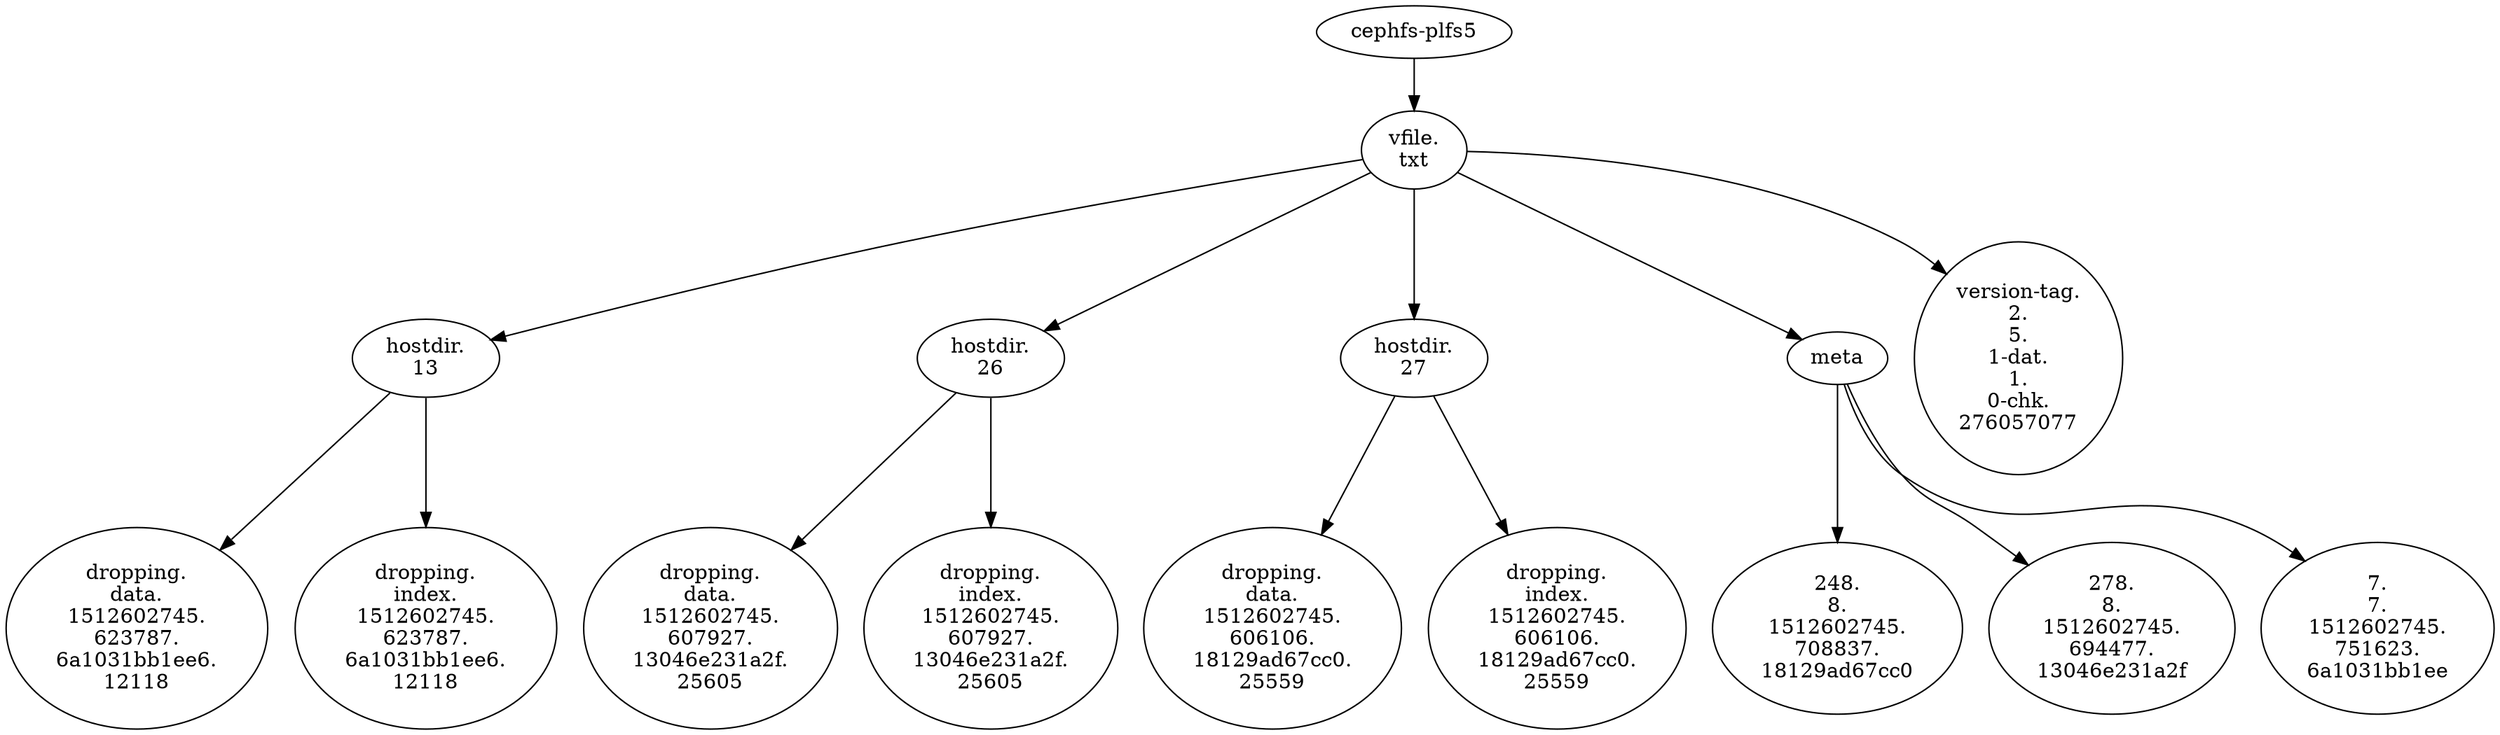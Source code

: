 digraph G {"cephfs-plfs5" -> "vfile.\ntxt";
"vfile.\ntxt" -> "hostdir.\n13";
"vfile.\ntxt" -> "hostdir.\n26";
"vfile.\ntxt" -> "hostdir.\n27";
"vfile.\ntxt" -> "meta";
"vfile.\ntxt" -> "version-tag.\n2.\n5.\n1-dat.\n1.\n0-chk.\n276057077";
"hostdir.\n13" -> "dropping.\ndata.\n1512602745.\n623787.\n6a1031bb1ee6.\n12118";
"hostdir.\n13" -> "dropping.\nindex.\n1512602745.\n623787.\n6a1031bb1ee6.\n12118";
"hostdir.\n26" -> "dropping.\ndata.\n1512602745.\n607927.\n13046e231a2f.\n25605";
"hostdir.\n26" -> "dropping.\nindex.\n1512602745.\n607927.\n13046e231a2f.\n25605";
"hostdir.\n27" -> "dropping.\ndata.\n1512602745.\n606106.\n18129ad67cc0.\n25559";
"hostdir.\n27" -> "dropping.\nindex.\n1512602745.\n606106.\n18129ad67cc0.\n25559";
"meta" -> "248.\n8.\n1512602745.\n708837.\n18129ad67cc0";
"meta" -> "278.\n8.\n1512602745.\n694477.\n13046e231a2f";
"meta" -> "7.\n7.\n1512602745.\n751623.\n6a1031bb1ee";
}